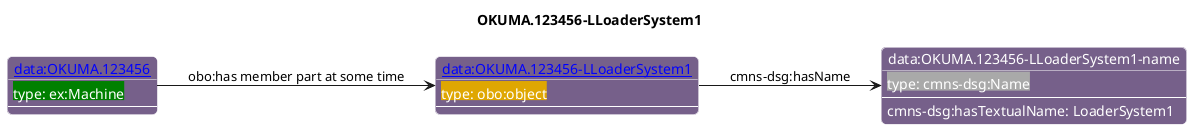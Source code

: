 @startuml
skinparam linetype polyline
left to right direction
title OKUMA.123456-LLoaderSystem1

skinparam roundCorner 10

skinparam object {
  BackgroundColor 76608A
  fontColor White
  BorderColor White 
  FontName Helvetica   
}

skinparam class{
   BackgroundColor White
   fontColor black
   FontStyle bold
   FontName Helvetica
}

object "[[./OKUMA.123456-LLoaderSystem1.html data:OKUMA.123456-LLoaderSystem1]]" as o1 #76608A {
 <back:#DFA702>type: obo:object</back> 
---
 }
object "data:OKUMA.123456-LLoaderSystem1-name" as o2 #76608A {
 <back:#DarkGrey>type: cmns-dsg:Name</back> 
---
 }
object "[[./OKUMA.123456.html data:OKUMA.123456]]" as o3 #76608A {
 <back:#Green>type: ex:Machine</back> 
---
 }
o1 --> o2 : cmns-dsg:hasName
o2 : cmns-dsg:hasTextualName: LoaderSystem1
o3 --> o1 : obo:has member part at some time
@enduml
